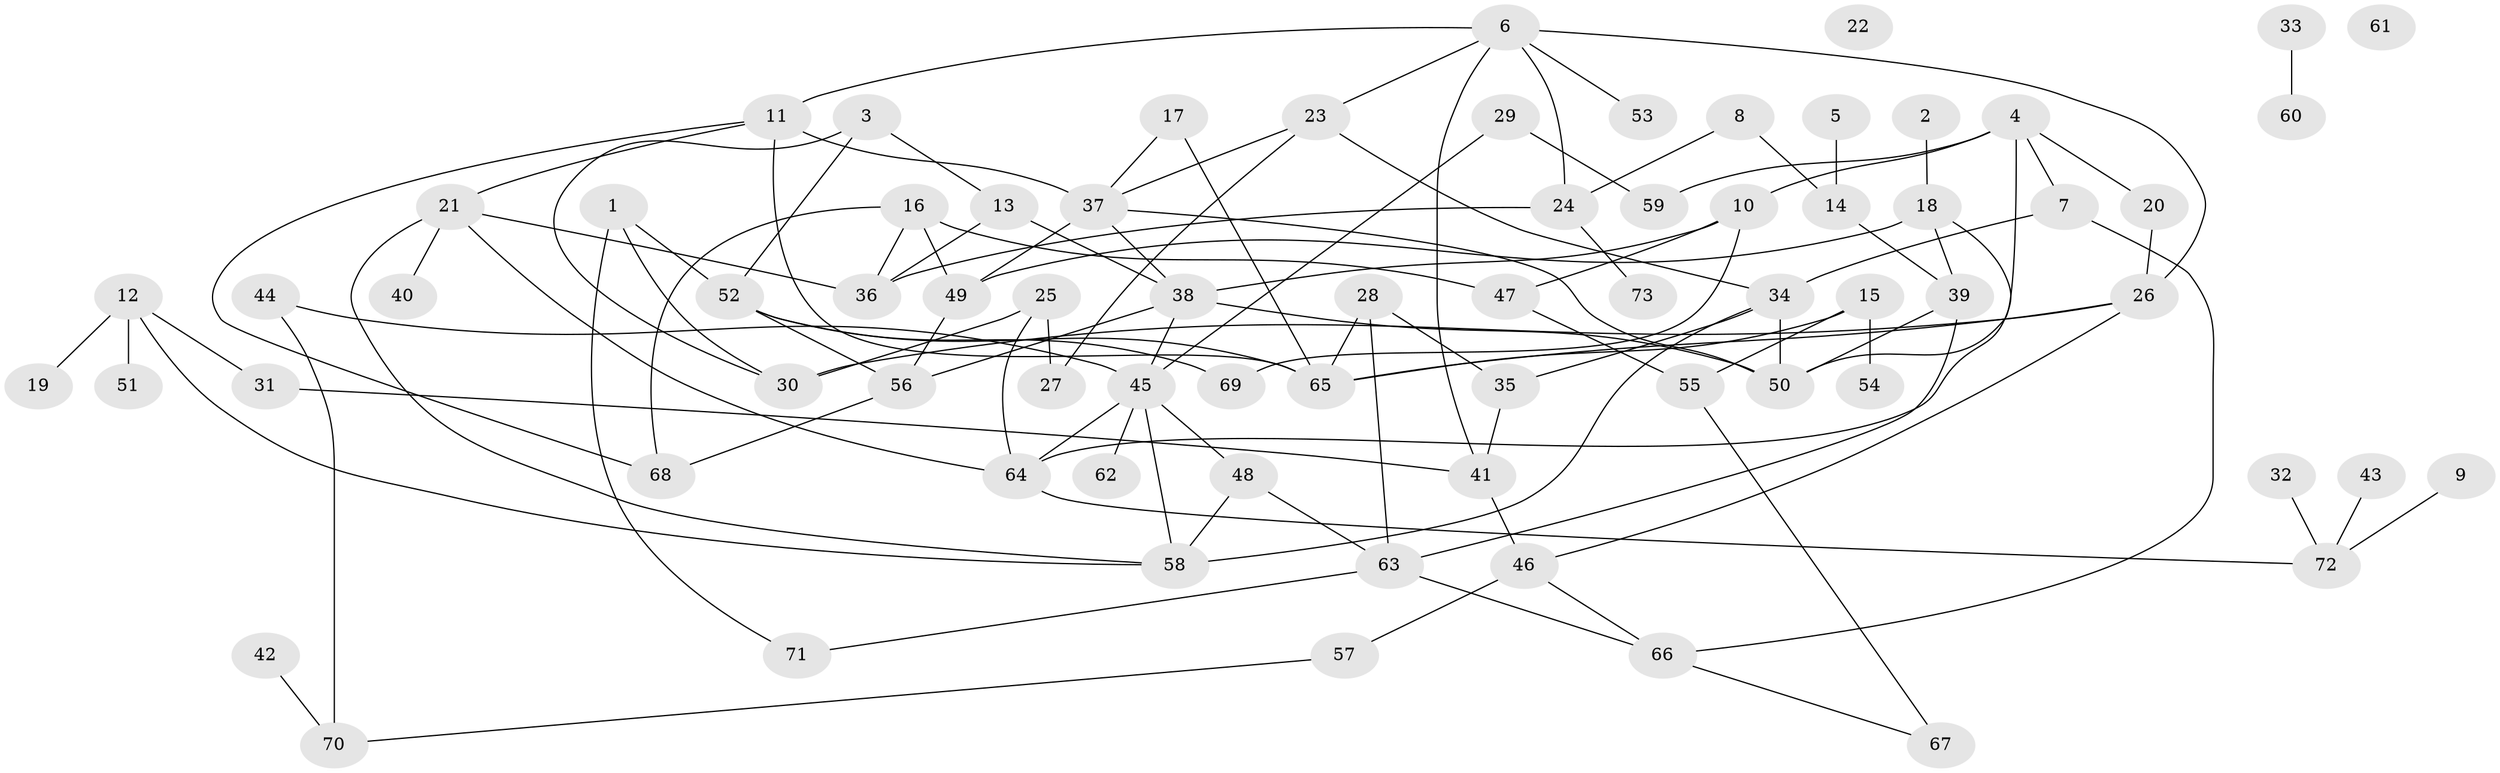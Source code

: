 // Generated by graph-tools (version 1.1) at 2025/12/03/09/25 04:12:54]
// undirected, 73 vertices, 111 edges
graph export_dot {
graph [start="1"]
  node [color=gray90,style=filled];
  1;
  2;
  3;
  4;
  5;
  6;
  7;
  8;
  9;
  10;
  11;
  12;
  13;
  14;
  15;
  16;
  17;
  18;
  19;
  20;
  21;
  22;
  23;
  24;
  25;
  26;
  27;
  28;
  29;
  30;
  31;
  32;
  33;
  34;
  35;
  36;
  37;
  38;
  39;
  40;
  41;
  42;
  43;
  44;
  45;
  46;
  47;
  48;
  49;
  50;
  51;
  52;
  53;
  54;
  55;
  56;
  57;
  58;
  59;
  60;
  61;
  62;
  63;
  64;
  65;
  66;
  67;
  68;
  69;
  70;
  71;
  72;
  73;
  1 -- 30;
  1 -- 52;
  1 -- 71;
  2 -- 18;
  3 -- 13;
  3 -- 30;
  3 -- 52;
  4 -- 7;
  4 -- 10;
  4 -- 20;
  4 -- 50;
  4 -- 59;
  5 -- 14;
  6 -- 11;
  6 -- 23;
  6 -- 24;
  6 -- 26;
  6 -- 41;
  6 -- 53;
  7 -- 34;
  7 -- 66;
  8 -- 14;
  8 -- 24;
  9 -- 72;
  10 -- 38;
  10 -- 47;
  10 -- 69;
  11 -- 21;
  11 -- 37;
  11 -- 65;
  11 -- 68;
  12 -- 19;
  12 -- 31;
  12 -- 51;
  12 -- 58;
  13 -- 36;
  13 -- 38;
  14 -- 39;
  15 -- 54;
  15 -- 55;
  15 -- 65;
  16 -- 36;
  16 -- 47;
  16 -- 49;
  16 -- 68;
  17 -- 37;
  17 -- 65;
  18 -- 39;
  18 -- 49;
  18 -- 64;
  20 -- 26;
  21 -- 36;
  21 -- 40;
  21 -- 58;
  21 -- 64;
  23 -- 27;
  23 -- 34;
  23 -- 37;
  24 -- 36;
  24 -- 73;
  25 -- 27;
  25 -- 30;
  25 -- 64;
  26 -- 30;
  26 -- 46;
  26 -- 65;
  28 -- 35;
  28 -- 63;
  28 -- 65;
  29 -- 45;
  29 -- 59;
  31 -- 41;
  32 -- 72;
  33 -- 60;
  34 -- 35;
  34 -- 50;
  34 -- 58;
  35 -- 41;
  37 -- 38;
  37 -- 49;
  37 -- 50;
  38 -- 45;
  38 -- 50;
  38 -- 56;
  39 -- 50;
  39 -- 63;
  41 -- 46;
  42 -- 70;
  43 -- 72;
  44 -- 45;
  44 -- 70;
  45 -- 48;
  45 -- 58;
  45 -- 62;
  45 -- 64;
  46 -- 57;
  46 -- 66;
  47 -- 55;
  48 -- 58;
  48 -- 63;
  49 -- 56;
  52 -- 56;
  52 -- 65;
  52 -- 69;
  55 -- 67;
  56 -- 68;
  57 -- 70;
  63 -- 66;
  63 -- 71;
  64 -- 72;
  66 -- 67;
}
